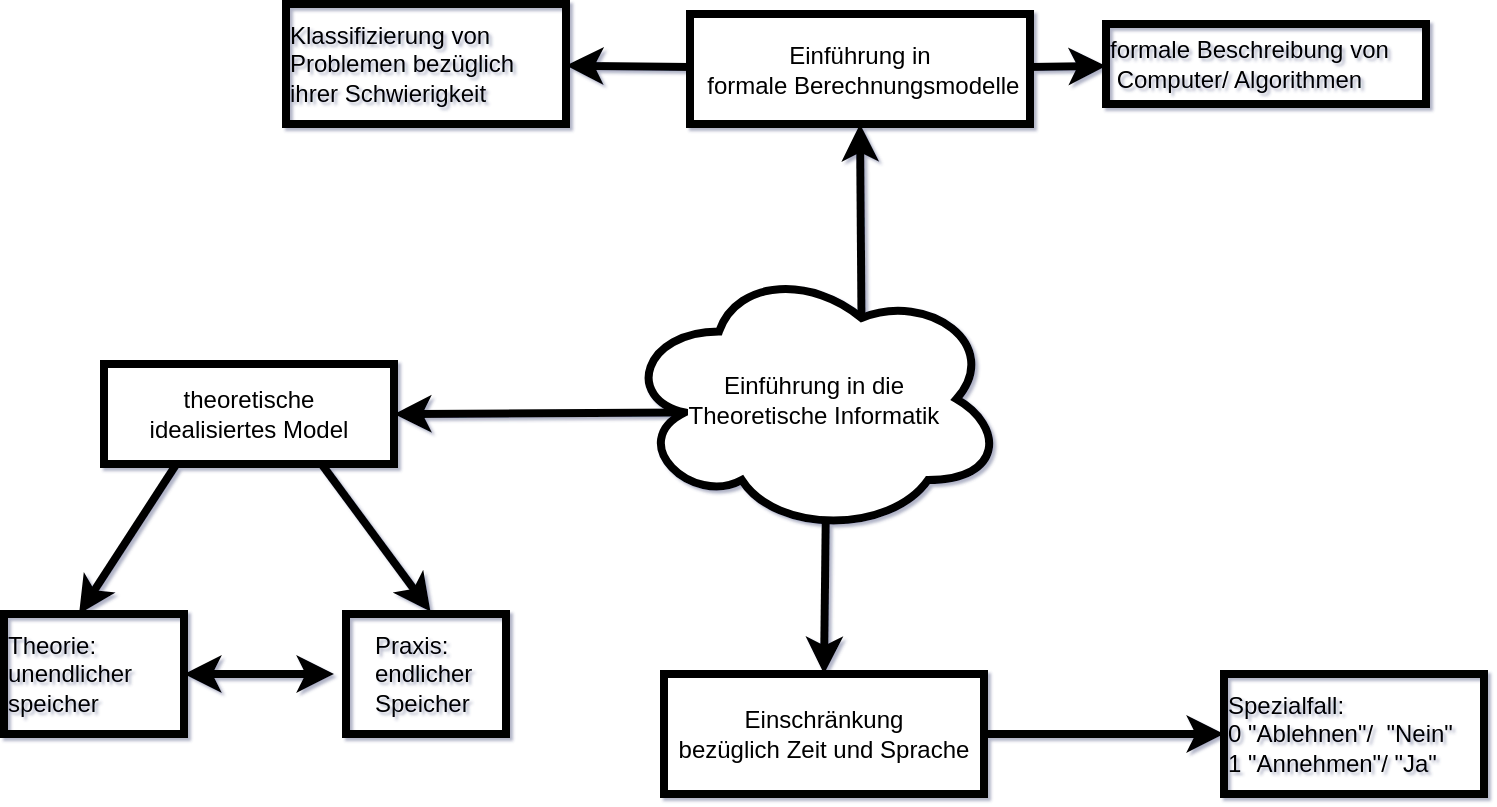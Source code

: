 <mxfile>
    <diagram id="JgUAm2_10-uviKPmnPaN" name="Seite-1">
        <mxGraphModel dx="1000" dy="768" grid="1" gridSize="10" guides="1" tooltips="1" connect="1" arrows="1" fold="1" page="1" pageScale="1" pageWidth="827" pageHeight="1169" background="#ffffff" math="0" shadow="1">
            <root>
                <mxCell id="0"/>
                <mxCell id="1" parent="0"/>
                <mxCell id="6" style="edgeStyle=none;html=1;entryX=0.5;entryY=1;entryDx=0;entryDy=0;exitX=0.625;exitY=0.2;exitDx=0;exitDy=0;exitPerimeter=0;fontColor=#FFFFFF;labelBackgroundColor=default;strokeColor=#050505;strokeWidth=4;" parent="1" source="2" target="3" edge="1">
                    <mxGeometry relative="1" as="geometry"/>
                </mxCell>
                <mxCell id="7" style="edgeStyle=none;html=1;exitX=0.531;exitY=0.938;exitDx=0;exitDy=0;exitPerimeter=0;entryX=0.5;entryY=0;entryDx=0;entryDy=0;fontColor=#FFFFFF;labelBackgroundColor=default;strokeColor=#050505;strokeWidth=4;" parent="1" source="2" target="4" edge="1">
                    <mxGeometry relative="1" as="geometry">
                        <mxPoint x="470" y="710" as="targetPoint"/>
                    </mxGeometry>
                </mxCell>
                <mxCell id="8" style="edgeStyle=none;html=1;exitX=0.16;exitY=0.55;exitDx=0;exitDy=0;exitPerimeter=0;entryX=1;entryY=0.5;entryDx=0;entryDy=0;fontColor=#FFFFFF;labelBackgroundColor=default;strokeColor=#050505;strokeWidth=4;" parent="1" source="2" target="5" edge="1">
                    <mxGeometry relative="1" as="geometry"/>
                </mxCell>
                <mxCell id="2" value="Einführung in die &lt;br&gt;Theoretische Informatik" style="ellipse;shape=cloud;whiteSpace=wrap;html=1;labelBackgroundColor=default;fillStyle=solid;shadow=0;strokeWidth=4;" parent="1" vertex="1">
                    <mxGeometry x="340" y="555" width="190" height="135" as="geometry"/>
                </mxCell>
                <mxCell id="15" value="" style="edgeStyle=none;html=1;fontColor=#FFFFFF;labelBackgroundColor=default;strokeColor=#050505;strokeWidth=4;" parent="1" source="3" target="14" edge="1">
                    <mxGeometry relative="1" as="geometry"/>
                </mxCell>
                <mxCell id="17" value="" style="edgeStyle=none;html=1;fontColor=#FFFFFF;labelBackgroundColor=default;strokeColor=#050505;strokeWidth=4;" parent="1" source="3" target="16" edge="1">
                    <mxGeometry relative="1" as="geometry"/>
                </mxCell>
                <mxCell id="3" value="Einführung in&lt;br&gt;&amp;nbsp;formale Berechnungsmodelle" style="whiteSpace=wrap;html=1;labelBackgroundColor=default;strokeWidth=4;" parent="1" vertex="1">
                    <mxGeometry x="373" y="430" width="170" height="55" as="geometry"/>
                </mxCell>
                <mxCell id="18" value="" style="edgeStyle=none;html=1;fontColor=#FFFFFF;labelBackgroundColor=default;strokeColor=#050505;strokeWidth=4;" parent="1" source="4" target="11" edge="1">
                    <mxGeometry relative="1" as="geometry"/>
                </mxCell>
                <mxCell id="4" value="Einschränkung &lt;br&gt;bezüglich Zeit und Sprache" style="whiteSpace=wrap;html=1;labelBackgroundColor=default;strokeWidth=4;" parent="1" vertex="1">
                    <mxGeometry x="360" y="760" width="160" height="60" as="geometry"/>
                </mxCell>
                <mxCell id="21" style="edgeStyle=none;html=1;exitX=0.75;exitY=1;exitDx=0;exitDy=0;entryX=0.528;entryY=-0.02;entryDx=0;entryDy=0;entryPerimeter=0;fontColor=#FFFFFF;labelBackgroundColor=default;strokeColor=#050505;strokeWidth=4;" parent="1" source="5" target="20" edge="1">
                    <mxGeometry relative="1" as="geometry">
                        <mxPoint x="240.44" y="686.46" as="targetPoint"/>
                    </mxGeometry>
                </mxCell>
                <mxCell id="22" style="edgeStyle=none;html=1;exitX=0.25;exitY=1;exitDx=0;exitDy=0;entryX=0.417;entryY=0;entryDx=0;entryDy=0;entryPerimeter=0;fontColor=#FFFFFF;labelBackgroundColor=default;strokeColor=#050505;strokeWidth=4;" parent="1" source="5" target="19" edge="1">
                    <mxGeometry relative="1" as="geometry"/>
                </mxCell>
                <mxCell id="5" value="theoretische &lt;br&gt;idealisiertes Model" style="whiteSpace=wrap;html=1;labelBackgroundColor=default;strokeWidth=4;" parent="1" vertex="1">
                    <mxGeometry x="80" y="605" width="145" height="50" as="geometry"/>
                </mxCell>
                <mxCell id="11" value="Spezialfall:&lt;br&gt;0 &quot;Ablehnen&quot;/&amp;nbsp; &quot;Nein&quot;&lt;br&gt;1 &quot;Annehmen&quot;/ &quot;Ja&quot;" style="text;html=1;align=left;verticalAlign=middle;whiteSpace=wrap;rounded=0;fontColor=#000000;labelBackgroundColor=none;strokeColor=#050505;strokeWidth=4;" parent="1" vertex="1">
                    <mxGeometry x="640" y="760" width="130" height="60" as="geometry"/>
                </mxCell>
                <mxCell id="14" value="Klassifizierung von &lt;br&gt;Problemen bezüglich&amp;nbsp; &lt;br&gt;&lt;div style=&quot;&quot;&gt;&lt;span style=&quot;&quot;&gt;ihrer Schwierigkeit&lt;/span&gt;&lt;/div&gt;" style="text;html=1;align=left;verticalAlign=middle;resizable=0;points=[];autosize=1;fontColor=#000000;labelBackgroundColor=none;strokeColor=#050505;strokeWidth=4;" parent="1" vertex="1">
                    <mxGeometry x="171" y="425" width="140" height="60" as="geometry"/>
                </mxCell>
                <mxCell id="16" value="formale Beschreibung von&lt;br&gt;&amp;nbsp;Computer/ Algorithmen" style="text;html=1;align=left;verticalAlign=middle;resizable=0;points=[];autosize=1;fontColor=#000000;labelBackgroundColor=none;strokeColor=#050505;strokeWidth=4;labelBorderColor=none;" parent="1" vertex="1">
                    <mxGeometry x="581" y="435" width="160" height="40" as="geometry"/>
                </mxCell>
                <mxCell id="23" value="" style="edgeStyle=none;html=1;startArrow=classic;startFill=1;fontColor=#FFFFFF;labelBackgroundColor=default;strokeColor=#050505;strokeWidth=4;" parent="1" source="19" edge="1">
                    <mxGeometry relative="1" as="geometry">
                        <mxPoint x="195" y="760" as="targetPoint"/>
                    </mxGeometry>
                </mxCell>
                <mxCell id="19" value="Theorie: &lt;br&gt;unendlicher &lt;br&gt;speicher" style="text;html=1;align=left;verticalAlign=middle;resizable=0;points=[];autosize=1;fontColor=#000000;labelBackgroundColor=none;strokeColor=#050505;strokeWidth=4;" parent="1" vertex="1">
                    <mxGeometry x="30" y="730" width="90" height="60" as="geometry"/>
                </mxCell>
                <mxCell id="20" value="&lt;div style=&quot;text-align: left;&quot;&gt;&lt;span style=&quot;&quot;&gt;Praxis:&lt;/span&gt;&lt;/div&gt;&lt;div style=&quot;text-align: left;&quot;&gt;&lt;span style=&quot;&quot;&gt;endlicher&amp;nbsp;&lt;/span&gt;&lt;/div&gt;&lt;div style=&quot;text-align: left;&quot;&gt;&lt;span style=&quot;&quot;&gt;Speicher&lt;/span&gt;&lt;/div&gt;" style="text;html=1;align=center;verticalAlign=middle;resizable=0;points=[];autosize=1;fontColor=#000000;labelBackgroundColor=none;strokeColor=#050505;strokeWidth=4;" parent="1" vertex="1">
                    <mxGeometry x="201" y="730" width="80" height="60" as="geometry"/>
                </mxCell>
            </root>
        </mxGraphModel>
    </diagram>
</mxfile>